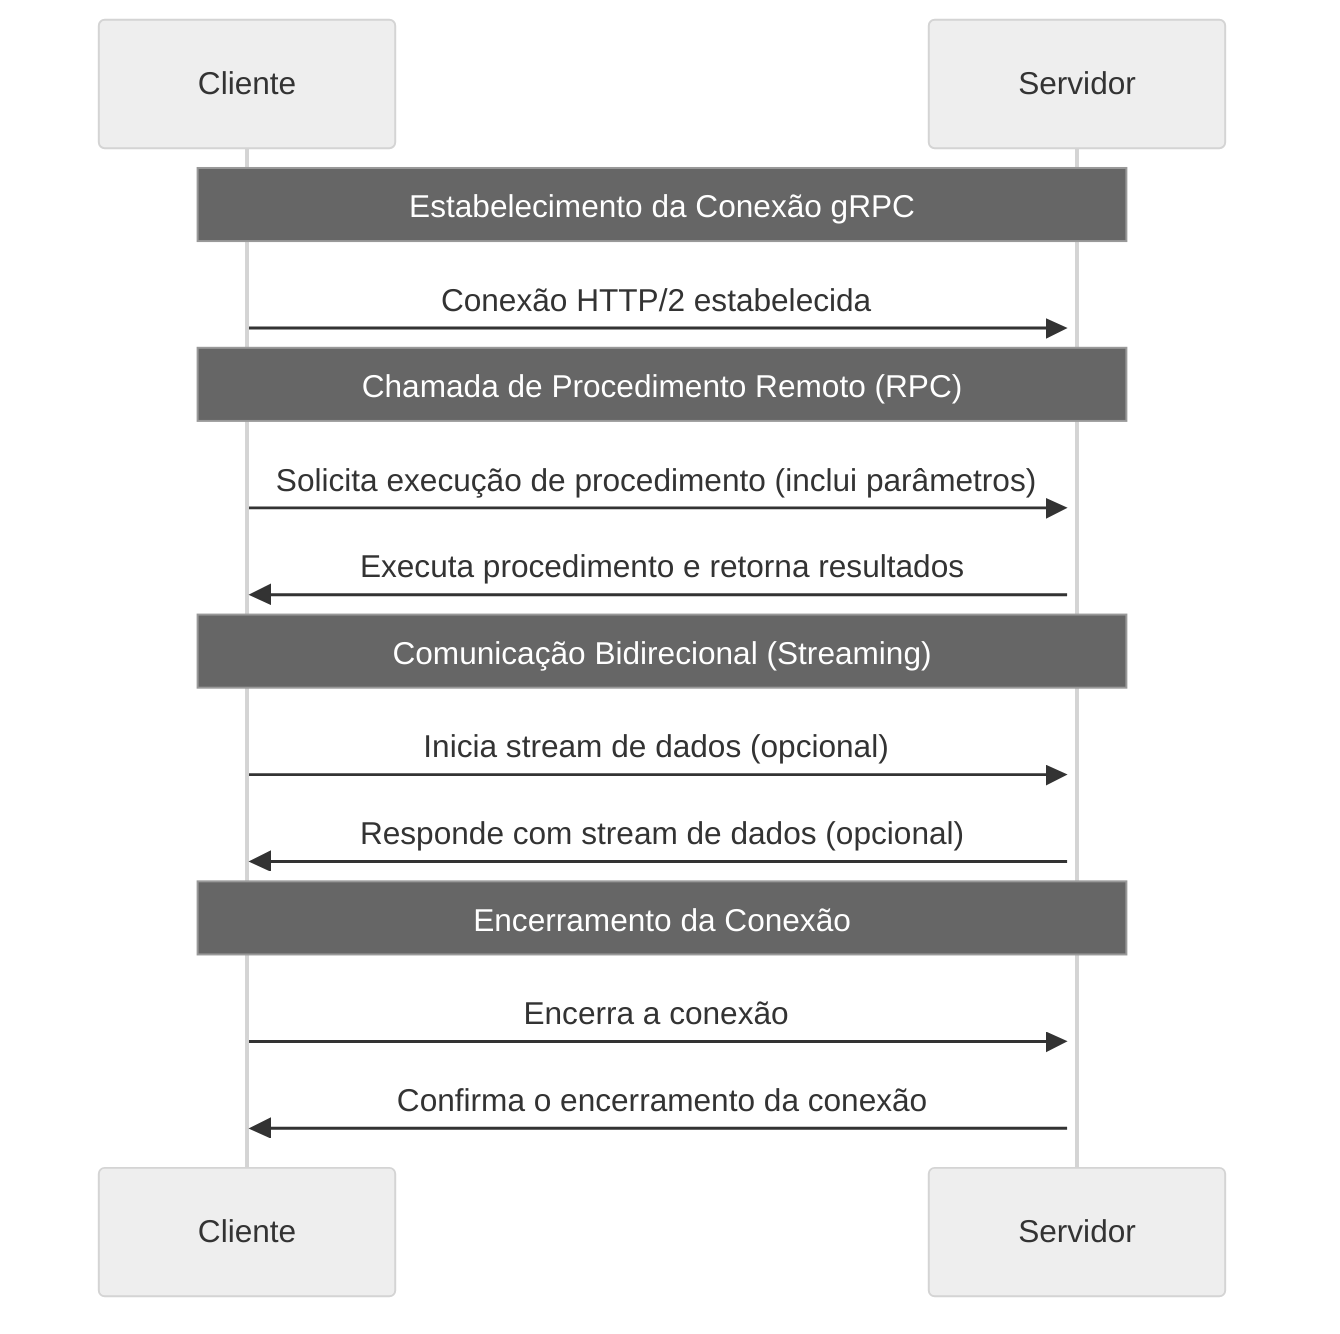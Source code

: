 %%{init: {'theme':'neutral'}}%%
sequenceDiagram
    participant Cliente
    participant Servidor

    Note over Cliente,Servidor: Estabelecimento da Conexão gRPC
    Cliente->>+Servidor: Conexão HTTP/2 estabelecida

    Note over Cliente,Servidor: Chamada de Procedimento Remoto (RPC)
    Cliente->>Servidor: Solicita execução de procedimento (inclui parâmetros)
    Servidor->>Cliente: Executa procedimento e retorna resultados

    Note over Cliente,Servidor: Comunicação Bidirecional (Streaming)
    Cliente->>Servidor: Inicia stream de dados (opcional)
    Servidor->>Cliente: Responde com stream de dados (opcional)

    Note over Cliente,Servidor: Encerramento da Conexão
    Cliente->>Servidor: Encerra a conexão
    Servidor->>Cliente: Confirma o encerramento da conexão